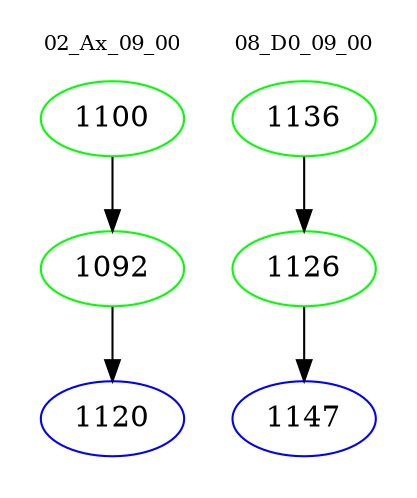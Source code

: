 digraph{
subgraph cluster_0 {
color = white
label = "02_Ax_09_00";
fontsize=10;
T0_1100 [label="1100", color="green"]
T0_1100 -> T0_1092 [color="black"]
T0_1092 [label="1092", color="green"]
T0_1092 -> T0_1120 [color="black"]
T0_1120 [label="1120", color="blue"]
}
subgraph cluster_1 {
color = white
label = "08_D0_09_00";
fontsize=10;
T1_1136 [label="1136", color="green"]
T1_1136 -> T1_1126 [color="black"]
T1_1126 [label="1126", color="green"]
T1_1126 -> T1_1147 [color="black"]
T1_1147 [label="1147", color="blue"]
}
}

